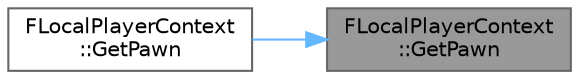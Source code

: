 digraph "FLocalPlayerContext::GetPawn"
{
 // INTERACTIVE_SVG=YES
 // LATEX_PDF_SIZE
  bgcolor="transparent";
  edge [fontname=Helvetica,fontsize=10,labelfontname=Helvetica,labelfontsize=10];
  node [fontname=Helvetica,fontsize=10,shape=box,height=0.2,width=0.4];
  rankdir="RL";
  Node1 [id="Node000001",label="FLocalPlayerContext\l::GetPawn",height=0.2,width=0.4,color="gray40", fillcolor="grey60", style="filled", fontcolor="black",tooltip="Getter for the base pawn of this player."];
  Node1 -> Node2 [id="edge1_Node000001_Node000002",dir="back",color="steelblue1",style="solid",tooltip=" "];
  Node2 [id="Node000002",label="FLocalPlayerContext\l::GetPawn",height=0.2,width=0.4,color="grey40", fillcolor="white", style="filled",URL="$d5/db0/structFLocalPlayerContext.html#acb8e9c19ea988ef7f966efc4bfe62f42",tooltip="Templated getter for the player's pawn."];
}
